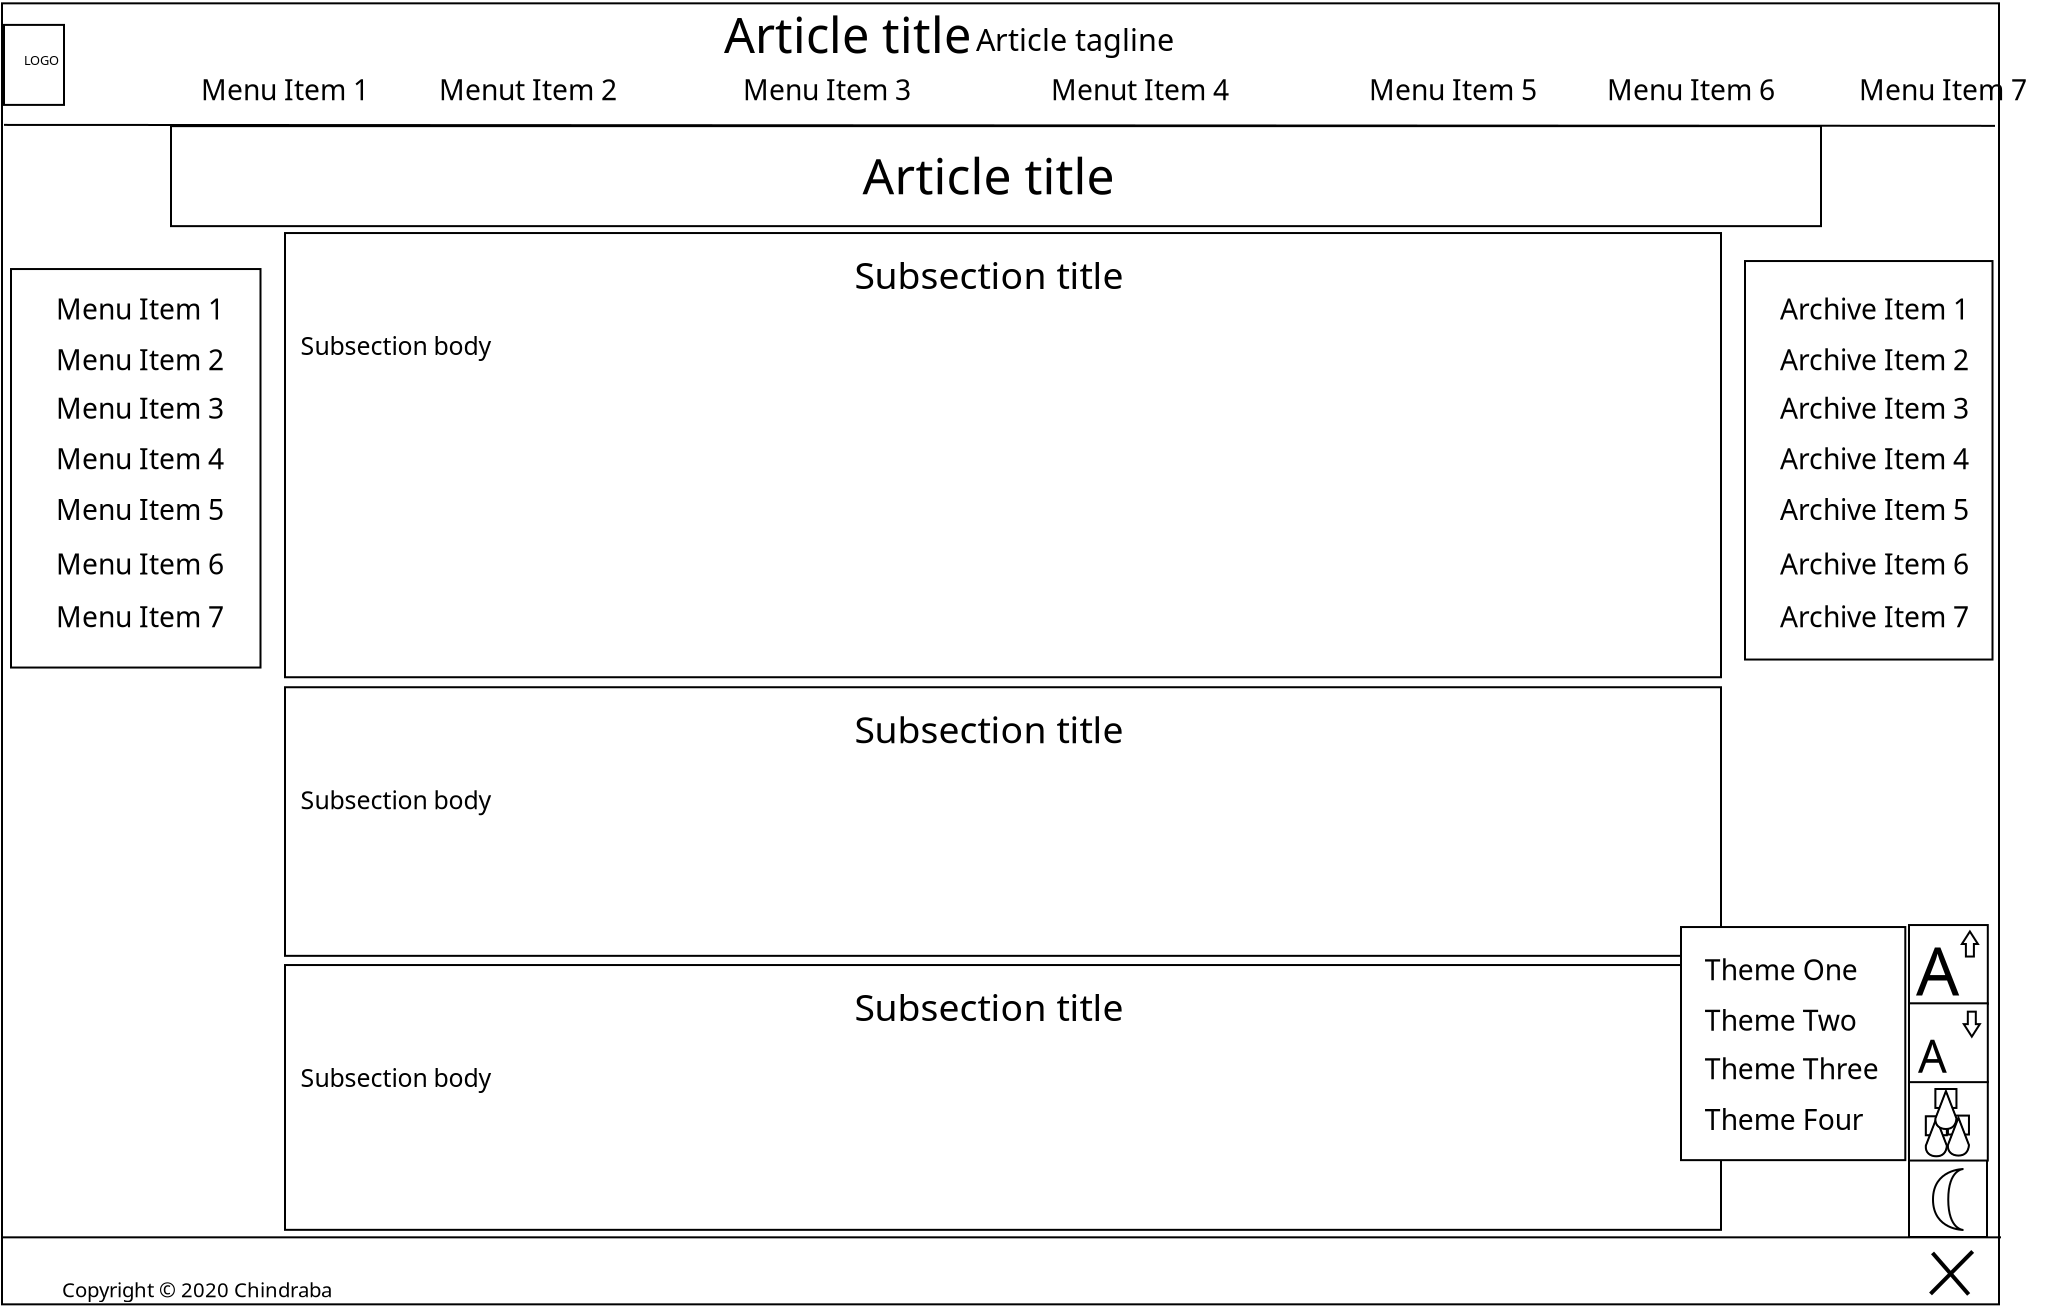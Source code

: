 <?xml version="1.0" encoding="UTF-8"?>
<dia:diagram xmlns:dia="http://www.lysator.liu.se/~alla/dia/">
  <dia:layer name="Background" visible="true" active="true">
    <dia:object type="Standard - Box" version="0" id="O0">
      <dia:attribute name="obj_pos">
        <dia:point val="0.175,0.06"/>
      </dia:attribute>
      <dia:attribute name="obj_bb">
        <dia:rectangle val="0.125,0.01;100.075,65.16"/>
      </dia:attribute>
      <dia:attribute name="elem_corner">
        <dia:point val="0.175,0.06"/>
      </dia:attribute>
      <dia:attribute name="elem_width">
        <dia:real val="99.85"/>
      </dia:attribute>
      <dia:attribute name="elem_height">
        <dia:real val="65.05"/>
      </dia:attribute>
      <dia:attribute name="show_background">
        <dia:boolean val="true"/>
      </dia:attribute>
    </dia:object>
    <dia:object type="Standard - Line" version="0" id="O1">
      <dia:attribute name="obj_pos">
        <dia:point val="0.175,61.76"/>
      </dia:attribute>
      <dia:attribute name="obj_bb">
        <dia:rectangle val="0.125,61.71;100.175,61.81"/>
      </dia:attribute>
      <dia:attribute name="conn_endpoints">
        <dia:point val="0.175,61.76"/>
        <dia:point val="100.125,61.76"/>
      </dia:attribute>
      <dia:attribute name="numcp">
        <dia:int val="1"/>
      </dia:attribute>
    </dia:object>
    <dia:object type="Standard - Text" version="1" id="O2">
      <dia:attribute name="obj_pos">
        <dia:point val="3.175,64.76"/>
      </dia:attribute>
      <dia:attribute name="obj_bb">
        <dia:rectangle val="3.175,63.817;15.955,65.008"/>
      </dia:attribute>
      <dia:attribute name="text">
        <dia:composite type="text">
          <dia:attribute name="string">
            <dia:string>#Copyright © 2020 Chindraba#</dia:string>
          </dia:attribute>
          <dia:attribute name="font">
            <dia:font family="sans" style="0" name="Helvetica"/>
          </dia:attribute>
          <dia:attribute name="height">
            <dia:real val="1.27"/>
          </dia:attribute>
          <dia:attribute name="pos">
            <dia:point val="3.175,64.76"/>
          </dia:attribute>
          <dia:attribute name="color">
            <dia:color val="#000000"/>
          </dia:attribute>
          <dia:attribute name="alignment">
            <dia:enum val="0"/>
          </dia:attribute>
        </dia:composite>
      </dia:attribute>
      <dia:attribute name="valign">
        <dia:enum val="3"/>
      </dia:attribute>
    </dia:object>
    <dia:group>
      <dia:object type="Standard - Box" version="0" id="O3">
        <dia:attribute name="obj_pos">
          <dia:point val="0.275,1.138"/>
        </dia:attribute>
        <dia:attribute name="obj_bb">
          <dia:rectangle val="0.225,1.088;3.325,5.188"/>
        </dia:attribute>
        <dia:attribute name="elem_corner">
          <dia:point val="0.275,1.138"/>
        </dia:attribute>
        <dia:attribute name="elem_width">
          <dia:real val="3"/>
        </dia:attribute>
        <dia:attribute name="elem_height">
          <dia:real val="4"/>
        </dia:attribute>
        <dia:attribute name="show_background">
          <dia:boolean val="true"/>
        </dia:attribute>
      </dia:object>
      <dia:object type="Standard - Text" version="1" id="O4">
        <dia:attribute name="obj_pos">
          <dia:point val="1.275,3.138"/>
        </dia:attribute>
        <dia:attribute name="obj_bb">
          <dia:rectangle val="1.275,2.544;2.915,3.294"/>
        </dia:attribute>
        <dia:attribute name="text">
          <dia:composite type="text">
            <dia:attribute name="string">
              <dia:string>#LOGO#</dia:string>
            </dia:attribute>
            <dia:attribute name="font">
              <dia:font family="sans" style="0" name="Helvetica"/>
            </dia:attribute>
            <dia:attribute name="height">
              <dia:real val="0.8"/>
            </dia:attribute>
            <dia:attribute name="pos">
              <dia:point val="1.275,3.138"/>
            </dia:attribute>
            <dia:attribute name="color">
              <dia:color val="#000000"/>
            </dia:attribute>
            <dia:attribute name="alignment">
              <dia:enum val="0"/>
            </dia:attribute>
          </dia:composite>
        </dia:attribute>
        <dia:attribute name="valign">
          <dia:enum val="3"/>
        </dia:attribute>
      </dia:object>
    </dia:group>
    <dia:object type="Standard - Text" version="1" id="O5">
      <dia:attribute name="obj_pos">
        <dia:point val="10.125,4.91"/>
      </dia:attribute>
      <dia:attribute name="obj_bb">
        <dia:rectangle val="10.125,3.601;97.588,5.255"/>
      </dia:attribute>
      <dia:attribute name="text">
        <dia:composite type="text">
          <dia:attribute name="string">
            <dia:string>#Menu Item 1          Menut Item 2                  Menu Item 3                    Menut Item 4                    Menu Item 5          Menu Item 6            Menu Item 7#</dia:string>
          </dia:attribute>
          <dia:attribute name="font">
            <dia:font family="sans" style="0" name="Helvetica"/>
          </dia:attribute>
          <dia:attribute name="height">
            <dia:real val="1.764"/>
          </dia:attribute>
          <dia:attribute name="pos">
            <dia:point val="10.125,4.91"/>
          </dia:attribute>
          <dia:attribute name="color">
            <dia:color val="#000000"/>
          </dia:attribute>
          <dia:attribute name="alignment">
            <dia:enum val="0"/>
          </dia:attribute>
        </dia:composite>
      </dia:attribute>
      <dia:attribute name="valign">
        <dia:enum val="3"/>
      </dia:attribute>
    </dia:object>
    <dia:object type="Standard - Line" version="0" id="O6">
      <dia:attribute name="obj_pos">
        <dia:point val="0.275,6.138"/>
      </dia:attribute>
      <dia:attribute name="obj_bb">
        <dia:rectangle val="0.225,6.088;99.875,6.235"/>
      </dia:attribute>
      <dia:attribute name="conn_endpoints">
        <dia:point val="0.275,6.138"/>
        <dia:point val="99.825,6.185"/>
      </dia:attribute>
      <dia:attribute name="numcp">
        <dia:int val="1"/>
      </dia:attribute>
    </dia:object>
    <dia:group>
      <dia:group>
        <dia:object type="Standard - Box" version="0" id="O7">
          <dia:attribute name="obj_pos">
            <dia:point val="0.625,13.345"/>
          </dia:attribute>
          <dia:attribute name="obj_bb">
            <dia:rectangle val="0.575,13.295;13.15,33.32"/>
          </dia:attribute>
          <dia:attribute name="elem_corner">
            <dia:point val="0.625,13.345"/>
          </dia:attribute>
          <dia:attribute name="elem_width">
            <dia:real val="12.475"/>
          </dia:attribute>
          <dia:attribute name="elem_height">
            <dia:real val="19.925"/>
          </dia:attribute>
          <dia:attribute name="show_background">
            <dia:boolean val="true"/>
          </dia:attribute>
        </dia:object>
        <dia:group>
          <dia:object type="Standard - Text" version="1" id="O8">
            <dia:attribute name="obj_pos">
              <dia:point val="2.875,15.87"/>
            </dia:attribute>
            <dia:attribute name="obj_bb">
              <dia:rectangle val="2.875,14.561;10.738,16.215"/>
            </dia:attribute>
            <dia:attribute name="text">
              <dia:composite type="text">
                <dia:attribute name="string">
                  <dia:string>#Menu Item 1#</dia:string>
                </dia:attribute>
                <dia:attribute name="font">
                  <dia:font family="sans" style="0" name="Helvetica"/>
                </dia:attribute>
                <dia:attribute name="height">
                  <dia:real val="1.764"/>
                </dia:attribute>
                <dia:attribute name="pos">
                  <dia:point val="2.875,15.87"/>
                </dia:attribute>
                <dia:attribute name="color">
                  <dia:color val="#000000"/>
                </dia:attribute>
                <dia:attribute name="alignment">
                  <dia:enum val="0"/>
                </dia:attribute>
              </dia:composite>
            </dia:attribute>
            <dia:attribute name="valign">
              <dia:enum val="3"/>
            </dia:attribute>
          </dia:object>
          <dia:object type="Standard - Text" version="1" id="O9">
            <dia:attribute name="obj_pos">
              <dia:point val="2.875,31.249"/>
            </dia:attribute>
            <dia:attribute name="obj_bb">
              <dia:rectangle val="2.875,29.94;10.738,31.594"/>
            </dia:attribute>
            <dia:attribute name="text">
              <dia:composite type="text">
                <dia:attribute name="string">
                  <dia:string>#Menu Item 7#</dia:string>
                </dia:attribute>
                <dia:attribute name="font">
                  <dia:font family="sans" style="0" name="Helvetica"/>
                </dia:attribute>
                <dia:attribute name="height">
                  <dia:real val="1.764"/>
                </dia:attribute>
                <dia:attribute name="pos">
                  <dia:point val="2.875,31.249"/>
                </dia:attribute>
                <dia:attribute name="color">
                  <dia:color val="#000000"/>
                </dia:attribute>
                <dia:attribute name="alignment">
                  <dia:enum val="0"/>
                </dia:attribute>
              </dia:composite>
            </dia:attribute>
            <dia:attribute name="valign">
              <dia:enum val="3"/>
            </dia:attribute>
          </dia:object>
          <dia:object type="Standard - Text" version="1" id="O10">
            <dia:attribute name="obj_pos">
              <dia:point val="2.875,28.619"/>
            </dia:attribute>
            <dia:attribute name="obj_bb">
              <dia:rectangle val="2.875,27.31;10.738,28.964"/>
            </dia:attribute>
            <dia:attribute name="text">
              <dia:composite type="text">
                <dia:attribute name="string">
                  <dia:string>#Menu Item 6#</dia:string>
                </dia:attribute>
                <dia:attribute name="font">
                  <dia:font family="sans" style="0" name="Helvetica"/>
                </dia:attribute>
                <dia:attribute name="height">
                  <dia:real val="1.764"/>
                </dia:attribute>
                <dia:attribute name="pos">
                  <dia:point val="2.875,28.619"/>
                </dia:attribute>
                <dia:attribute name="color">
                  <dia:color val="#000000"/>
                </dia:attribute>
                <dia:attribute name="alignment">
                  <dia:enum val="0"/>
                </dia:attribute>
              </dia:composite>
            </dia:attribute>
            <dia:attribute name="valign">
              <dia:enum val="3"/>
            </dia:attribute>
          </dia:object>
          <dia:object type="Standard - Text" version="1" id="O11">
            <dia:attribute name="obj_pos">
              <dia:point val="2.875,25.889"/>
            </dia:attribute>
            <dia:attribute name="obj_bb">
              <dia:rectangle val="2.875,24.58;10.738,26.234"/>
            </dia:attribute>
            <dia:attribute name="text">
              <dia:composite type="text">
                <dia:attribute name="string">
                  <dia:string>#Menu Item 5#</dia:string>
                </dia:attribute>
                <dia:attribute name="font">
                  <dia:font family="sans" style="0" name="Helvetica"/>
                </dia:attribute>
                <dia:attribute name="height">
                  <dia:real val="1.764"/>
                </dia:attribute>
                <dia:attribute name="pos">
                  <dia:point val="2.875,25.889"/>
                </dia:attribute>
                <dia:attribute name="color">
                  <dia:color val="#000000"/>
                </dia:attribute>
                <dia:attribute name="alignment">
                  <dia:enum val="0"/>
                </dia:attribute>
              </dia:composite>
            </dia:attribute>
            <dia:attribute name="valign">
              <dia:enum val="3"/>
            </dia:attribute>
          </dia:object>
          <dia:object type="Standard - Text" version="1" id="O12">
            <dia:attribute name="obj_pos">
              <dia:point val="2.875,23.359"/>
            </dia:attribute>
            <dia:attribute name="obj_bb">
              <dia:rectangle val="2.875,22.05;10.738,23.704"/>
            </dia:attribute>
            <dia:attribute name="text">
              <dia:composite type="text">
                <dia:attribute name="string">
                  <dia:string>#Menu Item 4#</dia:string>
                </dia:attribute>
                <dia:attribute name="font">
                  <dia:font family="sans" style="0" name="Helvetica"/>
                </dia:attribute>
                <dia:attribute name="height">
                  <dia:real val="1.764"/>
                </dia:attribute>
                <dia:attribute name="pos">
                  <dia:point val="2.875,23.359"/>
                </dia:attribute>
                <dia:attribute name="color">
                  <dia:color val="#000000"/>
                </dia:attribute>
                <dia:attribute name="alignment">
                  <dia:enum val="0"/>
                </dia:attribute>
              </dia:composite>
            </dia:attribute>
            <dia:attribute name="valign">
              <dia:enum val="3"/>
            </dia:attribute>
          </dia:object>
          <dia:object type="Standard - Text" version="1" id="O13">
            <dia:attribute name="obj_pos">
              <dia:point val="2.875,20.829"/>
            </dia:attribute>
            <dia:attribute name="obj_bb">
              <dia:rectangle val="2.875,19.52;10.738,21.174"/>
            </dia:attribute>
            <dia:attribute name="text">
              <dia:composite type="text">
                <dia:attribute name="string">
                  <dia:string>#Menu Item 3#</dia:string>
                </dia:attribute>
                <dia:attribute name="font">
                  <dia:font family="sans" style="0" name="Helvetica"/>
                </dia:attribute>
                <dia:attribute name="height">
                  <dia:real val="1.764"/>
                </dia:attribute>
                <dia:attribute name="pos">
                  <dia:point val="2.875,20.829"/>
                </dia:attribute>
                <dia:attribute name="color">
                  <dia:color val="#000000"/>
                </dia:attribute>
                <dia:attribute name="alignment">
                  <dia:enum val="0"/>
                </dia:attribute>
              </dia:composite>
            </dia:attribute>
            <dia:attribute name="valign">
              <dia:enum val="3"/>
            </dia:attribute>
          </dia:object>
          <dia:object type="Standard - Text" version="1" id="O14">
            <dia:attribute name="obj_pos">
              <dia:point val="2.875,18.399"/>
            </dia:attribute>
            <dia:attribute name="obj_bb">
              <dia:rectangle val="2.875,17.09;10.738,18.744"/>
            </dia:attribute>
            <dia:attribute name="text">
              <dia:composite type="text">
                <dia:attribute name="string">
                  <dia:string>#Menu Item 2#</dia:string>
                </dia:attribute>
                <dia:attribute name="font">
                  <dia:font family="sans" style="0" name="Helvetica"/>
                </dia:attribute>
                <dia:attribute name="height">
                  <dia:real val="1.764"/>
                </dia:attribute>
                <dia:attribute name="pos">
                  <dia:point val="2.875,18.399"/>
                </dia:attribute>
                <dia:attribute name="color">
                  <dia:color val="#000000"/>
                </dia:attribute>
                <dia:attribute name="alignment">
                  <dia:enum val="0"/>
                </dia:attribute>
              </dia:composite>
            </dia:attribute>
            <dia:attribute name="valign">
              <dia:enum val="3"/>
            </dia:attribute>
          </dia:object>
        </dia:group>
      </dia:group>
      <dia:group>
        <dia:object type="Standard - Box" version="0" id="O15">
          <dia:attribute name="obj_pos">
            <dia:point val="87.325,12.945"/>
          </dia:attribute>
          <dia:attribute name="obj_bb">
            <dia:rectangle val="87.275,12.895;99.75,32.92"/>
          </dia:attribute>
          <dia:attribute name="elem_corner">
            <dia:point val="87.325,12.945"/>
          </dia:attribute>
          <dia:attribute name="elem_width">
            <dia:real val="12.375"/>
          </dia:attribute>
          <dia:attribute name="elem_height">
            <dia:real val="19.925"/>
          </dia:attribute>
          <dia:attribute name="show_background">
            <dia:boolean val="true"/>
          </dia:attribute>
        </dia:object>
        <dia:group>
          <dia:object type="Standard - Text" version="1" id="O16">
            <dia:attribute name="obj_pos">
              <dia:point val="89.075,15.87"/>
            </dia:attribute>
            <dia:attribute name="obj_bb">
              <dia:rectangle val="89.075,14.561;98.065,16.215"/>
            </dia:attribute>
            <dia:attribute name="text">
              <dia:composite type="text">
                <dia:attribute name="string">
                  <dia:string>#Archive Item 1#</dia:string>
                </dia:attribute>
                <dia:attribute name="font">
                  <dia:font family="sans" style="0" name="Helvetica"/>
                </dia:attribute>
                <dia:attribute name="height">
                  <dia:real val="1.764"/>
                </dia:attribute>
                <dia:attribute name="pos">
                  <dia:point val="89.075,15.87"/>
                </dia:attribute>
                <dia:attribute name="color">
                  <dia:color val="#000000"/>
                </dia:attribute>
                <dia:attribute name="alignment">
                  <dia:enum val="0"/>
                </dia:attribute>
              </dia:composite>
            </dia:attribute>
            <dia:attribute name="valign">
              <dia:enum val="3"/>
            </dia:attribute>
          </dia:object>
          <dia:object type="Standard - Text" version="1" id="O17">
            <dia:attribute name="obj_pos">
              <dia:point val="89.075,31.249"/>
            </dia:attribute>
            <dia:attribute name="obj_bb">
              <dia:rectangle val="89.075,29.94;98.065,31.594"/>
            </dia:attribute>
            <dia:attribute name="text">
              <dia:composite type="text">
                <dia:attribute name="string">
                  <dia:string>#Archive Item 7#</dia:string>
                </dia:attribute>
                <dia:attribute name="font">
                  <dia:font family="sans" style="0" name="Helvetica"/>
                </dia:attribute>
                <dia:attribute name="height">
                  <dia:real val="1.764"/>
                </dia:attribute>
                <dia:attribute name="pos">
                  <dia:point val="89.075,31.249"/>
                </dia:attribute>
                <dia:attribute name="color">
                  <dia:color val="#000000"/>
                </dia:attribute>
                <dia:attribute name="alignment">
                  <dia:enum val="0"/>
                </dia:attribute>
              </dia:composite>
            </dia:attribute>
            <dia:attribute name="valign">
              <dia:enum val="3"/>
            </dia:attribute>
          </dia:object>
          <dia:object type="Standard - Text" version="1" id="O18">
            <dia:attribute name="obj_pos">
              <dia:point val="89.075,28.619"/>
            </dia:attribute>
            <dia:attribute name="obj_bb">
              <dia:rectangle val="89.075,27.31;98.065,28.964"/>
            </dia:attribute>
            <dia:attribute name="text">
              <dia:composite type="text">
                <dia:attribute name="string">
                  <dia:string>#Archive Item 6#</dia:string>
                </dia:attribute>
                <dia:attribute name="font">
                  <dia:font family="sans" style="0" name="Helvetica"/>
                </dia:attribute>
                <dia:attribute name="height">
                  <dia:real val="1.764"/>
                </dia:attribute>
                <dia:attribute name="pos">
                  <dia:point val="89.075,28.619"/>
                </dia:attribute>
                <dia:attribute name="color">
                  <dia:color val="#000000"/>
                </dia:attribute>
                <dia:attribute name="alignment">
                  <dia:enum val="0"/>
                </dia:attribute>
              </dia:composite>
            </dia:attribute>
            <dia:attribute name="valign">
              <dia:enum val="3"/>
            </dia:attribute>
          </dia:object>
          <dia:object type="Standard - Text" version="1" id="O19">
            <dia:attribute name="obj_pos">
              <dia:point val="89.075,25.889"/>
            </dia:attribute>
            <dia:attribute name="obj_bb">
              <dia:rectangle val="89.075,24.58;98.065,26.234"/>
            </dia:attribute>
            <dia:attribute name="text">
              <dia:composite type="text">
                <dia:attribute name="string">
                  <dia:string>#Archive Item 5#</dia:string>
                </dia:attribute>
                <dia:attribute name="font">
                  <dia:font family="sans" style="0" name="Helvetica"/>
                </dia:attribute>
                <dia:attribute name="height">
                  <dia:real val="1.764"/>
                </dia:attribute>
                <dia:attribute name="pos">
                  <dia:point val="89.075,25.889"/>
                </dia:attribute>
                <dia:attribute name="color">
                  <dia:color val="#000000"/>
                </dia:attribute>
                <dia:attribute name="alignment">
                  <dia:enum val="0"/>
                </dia:attribute>
              </dia:composite>
            </dia:attribute>
            <dia:attribute name="valign">
              <dia:enum val="3"/>
            </dia:attribute>
          </dia:object>
          <dia:object type="Standard - Text" version="1" id="O20">
            <dia:attribute name="obj_pos">
              <dia:point val="89.075,23.359"/>
            </dia:attribute>
            <dia:attribute name="obj_bb">
              <dia:rectangle val="89.075,22.05;98.065,23.704"/>
            </dia:attribute>
            <dia:attribute name="text">
              <dia:composite type="text">
                <dia:attribute name="string">
                  <dia:string>#Archive Item 4#</dia:string>
                </dia:attribute>
                <dia:attribute name="font">
                  <dia:font family="sans" style="0" name="Helvetica"/>
                </dia:attribute>
                <dia:attribute name="height">
                  <dia:real val="1.764"/>
                </dia:attribute>
                <dia:attribute name="pos">
                  <dia:point val="89.075,23.359"/>
                </dia:attribute>
                <dia:attribute name="color">
                  <dia:color val="#000000"/>
                </dia:attribute>
                <dia:attribute name="alignment">
                  <dia:enum val="0"/>
                </dia:attribute>
              </dia:composite>
            </dia:attribute>
            <dia:attribute name="valign">
              <dia:enum val="3"/>
            </dia:attribute>
          </dia:object>
          <dia:object type="Standard - Text" version="1" id="O21">
            <dia:attribute name="obj_pos">
              <dia:point val="89.075,20.829"/>
            </dia:attribute>
            <dia:attribute name="obj_bb">
              <dia:rectangle val="89.075,19.52;98.065,21.174"/>
            </dia:attribute>
            <dia:attribute name="text">
              <dia:composite type="text">
                <dia:attribute name="string">
                  <dia:string>#Archive Item 3#</dia:string>
                </dia:attribute>
                <dia:attribute name="font">
                  <dia:font family="sans" style="0" name="Helvetica"/>
                </dia:attribute>
                <dia:attribute name="height">
                  <dia:real val="1.764"/>
                </dia:attribute>
                <dia:attribute name="pos">
                  <dia:point val="89.075,20.829"/>
                </dia:attribute>
                <dia:attribute name="color">
                  <dia:color val="#000000"/>
                </dia:attribute>
                <dia:attribute name="alignment">
                  <dia:enum val="0"/>
                </dia:attribute>
              </dia:composite>
            </dia:attribute>
            <dia:attribute name="valign">
              <dia:enum val="3"/>
            </dia:attribute>
          </dia:object>
          <dia:object type="Standard - Text" version="1" id="O22">
            <dia:attribute name="obj_pos">
              <dia:point val="89.075,18.399"/>
            </dia:attribute>
            <dia:attribute name="obj_bb">
              <dia:rectangle val="89.075,17.09;98.065,18.744"/>
            </dia:attribute>
            <dia:attribute name="text">
              <dia:composite type="text">
                <dia:attribute name="string">
                  <dia:string>#Archive Item 2#</dia:string>
                </dia:attribute>
                <dia:attribute name="font">
                  <dia:font family="sans" style="0" name="Helvetica"/>
                </dia:attribute>
                <dia:attribute name="height">
                  <dia:real val="1.764"/>
                </dia:attribute>
                <dia:attribute name="pos">
                  <dia:point val="89.075,18.399"/>
                </dia:attribute>
                <dia:attribute name="color">
                  <dia:color val="#000000"/>
                </dia:attribute>
                <dia:attribute name="alignment">
                  <dia:enum val="0"/>
                </dia:attribute>
              </dia:composite>
            </dia:attribute>
            <dia:attribute name="valign">
              <dia:enum val="3"/>
            </dia:attribute>
          </dia:object>
        </dia:group>
      </dia:group>
    </dia:group>
    <dia:group>
      <dia:group>
        <dia:object type="Standard - Box" version="0" id="O23">
          <dia:attribute name="obj_pos">
            <dia:point val="95.525,57.843"/>
          </dia:attribute>
          <dia:attribute name="obj_bb">
            <dia:rectangle val="95.475,57.792;99.475,61.792"/>
          </dia:attribute>
          <dia:attribute name="elem_corner">
            <dia:point val="95.525,57.843"/>
          </dia:attribute>
          <dia:attribute name="elem_width">
            <dia:real val="3.9"/>
          </dia:attribute>
          <dia:attribute name="elem_height">
            <dia:real val="3.9"/>
          </dia:attribute>
          <dia:attribute name="show_background">
            <dia:boolean val="true"/>
          </dia:attribute>
          <dia:attribute name="aspect">
            <dia:enum val="2"/>
          </dia:attribute>
        </dia:object>
        <dia:object type="Assorted - Quarter Moon" version="1" id="O24">
          <dia:attribute name="obj_pos">
            <dia:point val="96.725,58.343"/>
          </dia:attribute>
          <dia:attribute name="obj_bb">
            <dia:rectangle val="96.675,58.343;98.3,61.443"/>
          </dia:attribute>
          <dia:attribute name="meta">
            <dia:composite type="dict"/>
          </dia:attribute>
          <dia:attribute name="elem_corner">
            <dia:point val="96.725,58.343"/>
          </dia:attribute>
          <dia:attribute name="elem_width">
            <dia:real val="1.525"/>
          </dia:attribute>
          <dia:attribute name="elem_height">
            <dia:real val="3.05"/>
          </dia:attribute>
          <dia:attribute name="line_width">
            <dia:real val="0.1"/>
          </dia:attribute>
          <dia:attribute name="line_colour">
            <dia:color val="#000000"/>
          </dia:attribute>
          <dia:attribute name="fill_colour">
            <dia:color val="#ffffff"/>
          </dia:attribute>
          <dia:attribute name="show_background">
            <dia:boolean val="true"/>
          </dia:attribute>
          <dia:attribute name="line_style">
            <dia:enum val="0"/>
            <dia:real val="1"/>
          </dia:attribute>
          <dia:attribute name="flip_horizontal">
            <dia:boolean val="false"/>
          </dia:attribute>
          <dia:attribute name="flip_vertical">
            <dia:boolean val="false"/>
          </dia:attribute>
          <dia:attribute name="subscale">
            <dia:real val="1"/>
          </dia:attribute>
        </dia:object>
      </dia:group>
      <dia:object type="Standard - Box" version="0" id="O25">
        <dia:attribute name="obj_pos">
          <dia:point val="95.525,53.98"/>
        </dia:attribute>
        <dia:attribute name="obj_bb">
          <dia:rectangle val="95.475,53.93;99.515,57.97"/>
        </dia:attribute>
        <dia:attribute name="elem_corner">
          <dia:point val="95.525,53.98"/>
        </dia:attribute>
        <dia:attribute name="elem_width">
          <dia:real val="3.94"/>
        </dia:attribute>
        <dia:attribute name="elem_height">
          <dia:real val="3.94"/>
        </dia:attribute>
        <dia:attribute name="show_background">
          <dia:boolean val="true"/>
        </dia:attribute>
        <dia:attribute name="aspect">
          <dia:enum val="2"/>
        </dia:attribute>
      </dia:object>
      <dia:object type="Standard - Box" version="0" id="O26">
        <dia:attribute name="obj_pos">
          <dia:point val="95.525,46.145"/>
        </dia:attribute>
        <dia:attribute name="obj_bb">
          <dia:rectangle val="95.475,46.095;99.515,50.135"/>
        </dia:attribute>
        <dia:attribute name="elem_corner">
          <dia:point val="95.525,46.145"/>
        </dia:attribute>
        <dia:attribute name="elem_width">
          <dia:real val="3.94"/>
        </dia:attribute>
        <dia:attribute name="elem_height">
          <dia:real val="3.94"/>
        </dia:attribute>
        <dia:attribute name="show_background">
          <dia:boolean val="true"/>
        </dia:attribute>
        <dia:attribute name="aspect">
          <dia:enum val="2"/>
        </dia:attribute>
      </dia:object>
      <dia:object type="Standard - Box" version="0" id="O27">
        <dia:attribute name="obj_pos">
          <dia:point val="95.525,50.06"/>
        </dia:attribute>
        <dia:attribute name="obj_bb">
          <dia:rectangle val="95.475,50.01;99.515,54.05"/>
        </dia:attribute>
        <dia:attribute name="elem_corner">
          <dia:point val="95.525,50.06"/>
        </dia:attribute>
        <dia:attribute name="elem_width">
          <dia:real val="3.94"/>
        </dia:attribute>
        <dia:attribute name="elem_height">
          <dia:real val="3.94"/>
        </dia:attribute>
        <dia:attribute name="show_background">
          <dia:boolean val="true"/>
        </dia:attribute>
        <dia:attribute name="aspect">
          <dia:enum val="2"/>
        </dia:attribute>
      </dia:object>
      <dia:object type="Standard - Text" version="1" id="O28">
        <dia:attribute name="obj_pos">
          <dia:point val="95.87,49.667"/>
        </dia:attribute>
        <dia:attribute name="obj_bb">
          <dia:rectangle val="95.87,46.526;98.08,50.494"/>
        </dia:attribute>
        <dia:attribute name="text">
          <dia:composite type="text">
            <dia:attribute name="string">
              <dia:string>#A#</dia:string>
            </dia:attribute>
            <dia:attribute name="font">
              <dia:font family="sans" style="0" name="Helvetica"/>
            </dia:attribute>
            <dia:attribute name="height">
              <dia:real val="4.233"/>
            </dia:attribute>
            <dia:attribute name="pos">
              <dia:point val="95.87,49.667"/>
            </dia:attribute>
            <dia:attribute name="color">
              <dia:color val="#000000"/>
            </dia:attribute>
            <dia:attribute name="alignment">
              <dia:enum val="0"/>
            </dia:attribute>
          </dia:composite>
        </dia:attribute>
        <dia:attribute name="valign">
          <dia:enum val="3"/>
        </dia:attribute>
      </dia:object>
      <dia:object type="Standard - Text" version="1" id="O29">
        <dia:attribute name="obj_pos">
          <dia:point val="95.975,53.524"/>
        </dia:attribute>
        <dia:attribute name="obj_bb">
          <dia:rectangle val="95.975,51.43;97.448,54.076"/>
        </dia:attribute>
        <dia:attribute name="text">
          <dia:composite type="text">
            <dia:attribute name="string">
              <dia:string>#A#</dia:string>
            </dia:attribute>
            <dia:attribute name="font">
              <dia:font family="sans" style="0" name="Helvetica"/>
            </dia:attribute>
            <dia:attribute name="height">
              <dia:real val="2.822"/>
            </dia:attribute>
            <dia:attribute name="pos">
              <dia:point val="95.975,53.524"/>
            </dia:attribute>
            <dia:attribute name="color">
              <dia:color val="#000000"/>
            </dia:attribute>
            <dia:attribute name="alignment">
              <dia:enum val="0"/>
            </dia:attribute>
          </dia:composite>
        </dia:attribute>
        <dia:attribute name="valign">
          <dia:enum val="3"/>
        </dia:attribute>
      </dia:object>
      <dia:object type="Geometric - Up Arrow" version="1" id="O30">
        <dia:attribute name="obj_pos">
          <dia:point val="98.17,46.468"/>
        </dia:attribute>
        <dia:attribute name="obj_bb">
          <dia:rectangle val="98.079,46.375;99.061,47.767"/>
        </dia:attribute>
        <dia:attribute name="meta">
          <dia:composite type="dict"/>
        </dia:attribute>
        <dia:attribute name="elem_corner">
          <dia:point val="98.17,46.468"/>
        </dia:attribute>
        <dia:attribute name="elem_width">
          <dia:real val="0.8"/>
        </dia:attribute>
        <dia:attribute name="elem_height">
          <dia:real val="1.25"/>
        </dia:attribute>
        <dia:attribute name="line_width">
          <dia:real val="0.1"/>
        </dia:attribute>
        <dia:attribute name="line_colour">
          <dia:color val="#000000"/>
        </dia:attribute>
        <dia:attribute name="fill_colour">
          <dia:color val="#ffffff"/>
        </dia:attribute>
        <dia:attribute name="show_background">
          <dia:boolean val="true"/>
        </dia:attribute>
        <dia:attribute name="line_style">
          <dia:enum val="0"/>
          <dia:real val="1"/>
        </dia:attribute>
        <dia:attribute name="flip_horizontal">
          <dia:boolean val="false"/>
        </dia:attribute>
        <dia:attribute name="flip_vertical">
          <dia:boolean val="false"/>
        </dia:attribute>
        <dia:attribute name="subscale">
          <dia:real val="1"/>
        </dia:attribute>
      </dia:object>
      <dia:object type="Geometric - Up Arrow" version="1" id="O31">
        <dia:attribute name="obj_pos">
          <dia:point val="98.266,50.475"/>
        </dia:attribute>
        <dia:attribute name="obj_bb">
          <dia:rectangle val="98.175,50.425;99.158,51.818"/>
        </dia:attribute>
        <dia:attribute name="meta">
          <dia:composite type="dict"/>
        </dia:attribute>
        <dia:attribute name="elem_corner">
          <dia:point val="98.266,50.475"/>
        </dia:attribute>
        <dia:attribute name="elem_width">
          <dia:real val="0.8"/>
        </dia:attribute>
        <dia:attribute name="elem_height">
          <dia:real val="1.25"/>
        </dia:attribute>
        <dia:attribute name="line_width">
          <dia:real val="0.1"/>
        </dia:attribute>
        <dia:attribute name="line_colour">
          <dia:color val="#000000"/>
        </dia:attribute>
        <dia:attribute name="fill_colour">
          <dia:color val="#ffffff"/>
        </dia:attribute>
        <dia:attribute name="show_background">
          <dia:boolean val="true"/>
        </dia:attribute>
        <dia:attribute name="line_style">
          <dia:enum val="0"/>
          <dia:real val="1"/>
        </dia:attribute>
        <dia:attribute name="flip_horizontal">
          <dia:boolean val="false"/>
        </dia:attribute>
        <dia:attribute name="flip_vertical">
          <dia:boolean val="true"/>
        </dia:attribute>
        <dia:attribute name="subscale">
          <dia:real val="1"/>
        </dia:attribute>
      </dia:object>
      <dia:group>
        <dia:object type="Lights - PAR_floor" version="1" id="O32">
          <dia:attribute name="obj_pos">
            <dia:point val="96.351,55.708"/>
          </dia:attribute>
          <dia:attribute name="obj_bb">
            <dia:rectangle val="96.325,55.657;97.48,57.758"/>
          </dia:attribute>
          <dia:attribute name="meta">
            <dia:composite type="dict"/>
          </dia:attribute>
          <dia:attribute name="elem_corner">
            <dia:point val="96.351,55.708"/>
          </dia:attribute>
          <dia:attribute name="elem_width">
            <dia:real val="1.079"/>
          </dia:attribute>
          <dia:attribute name="elem_height">
            <dia:real val="2.0"/>
          </dia:attribute>
          <dia:attribute name="line_width">
            <dia:real val="0.1"/>
          </dia:attribute>
          <dia:attribute name="line_colour">
            <dia:color val="#000000"/>
          </dia:attribute>
          <dia:attribute name="fill_colour">
            <dia:color val="#ffffff"/>
          </dia:attribute>
          <dia:attribute name="show_background">
            <dia:boolean val="true"/>
          </dia:attribute>
          <dia:attribute name="line_style">
            <dia:enum val="0"/>
            <dia:real val="1"/>
          </dia:attribute>
          <dia:attribute name="flip_horizontal">
            <dia:boolean val="false"/>
          </dia:attribute>
          <dia:attribute name="flip_vertical">
            <dia:boolean val="false"/>
          </dia:attribute>
          <dia:attribute name="subscale">
            <dia:real val="1"/>
          </dia:attribute>
        </dia:object>
        <dia:object type="Lights - PAR_floor" version="1" id="O33">
          <dia:attribute name="obj_pos">
            <dia:point val="97.456,55.672"/>
          </dia:attribute>
          <dia:attribute name="obj_bb">
            <dia:rectangle val="97.43,55.623;98.585,57.722"/>
          </dia:attribute>
          <dia:attribute name="meta">
            <dia:composite type="dict"/>
          </dia:attribute>
          <dia:attribute name="elem_corner">
            <dia:point val="97.456,55.672"/>
          </dia:attribute>
          <dia:attribute name="elem_width">
            <dia:real val="1.079"/>
          </dia:attribute>
          <dia:attribute name="elem_height">
            <dia:real val="2.0"/>
          </dia:attribute>
          <dia:attribute name="line_width">
            <dia:real val="0.1"/>
          </dia:attribute>
          <dia:attribute name="line_colour">
            <dia:color val="#000000"/>
          </dia:attribute>
          <dia:attribute name="fill_colour">
            <dia:color val="#ffffff"/>
          </dia:attribute>
          <dia:attribute name="show_background">
            <dia:boolean val="true"/>
          </dia:attribute>
          <dia:attribute name="line_style">
            <dia:enum val="0"/>
            <dia:real val="1"/>
          </dia:attribute>
          <dia:attribute name="flip_horizontal">
            <dia:boolean val="false"/>
          </dia:attribute>
          <dia:attribute name="flip_vertical">
            <dia:boolean val="false"/>
          </dia:attribute>
          <dia:attribute name="subscale">
            <dia:real val="1"/>
          </dia:attribute>
        </dia:object>
        <dia:object type="Lights - PAR_floor" version="1" id="O34">
          <dia:attribute name="obj_pos">
            <dia:point val="96.831,54.343"/>
          </dia:attribute>
          <dia:attribute name="obj_bb">
            <dia:rectangle val="96.805,54.292;97.96,56.392"/>
          </dia:attribute>
          <dia:attribute name="meta">
            <dia:composite type="dict"/>
          </dia:attribute>
          <dia:attribute name="elem_corner">
            <dia:point val="96.831,54.343"/>
          </dia:attribute>
          <dia:attribute name="elem_width">
            <dia:real val="1.079"/>
          </dia:attribute>
          <dia:attribute name="elem_height">
            <dia:real val="2.0"/>
          </dia:attribute>
          <dia:attribute name="line_width">
            <dia:real val="0.1"/>
          </dia:attribute>
          <dia:attribute name="line_colour">
            <dia:color val="#000000"/>
          </dia:attribute>
          <dia:attribute name="fill_colour">
            <dia:color val="#ffffff"/>
          </dia:attribute>
          <dia:attribute name="show_background">
            <dia:boolean val="true"/>
          </dia:attribute>
          <dia:attribute name="line_style">
            <dia:enum val="0"/>
            <dia:real val="1"/>
          </dia:attribute>
          <dia:attribute name="flip_horizontal">
            <dia:boolean val="false"/>
          </dia:attribute>
          <dia:attribute name="flip_vertical">
            <dia:boolean val="false"/>
          </dia:attribute>
          <dia:attribute name="subscale">
            <dia:real val="1"/>
          </dia:attribute>
        </dia:object>
      </dia:group>
    </dia:group>
    <dia:group>
      <dia:object type="Standard - Line" version="0" id="O35">
        <dia:attribute name="obj_pos">
          <dia:point val="96.701,62.539"/>
        </dia:attribute>
        <dia:attribute name="obj_bb">
          <dia:rectangle val="96.56,62.398;98.65,64.755"/>
        </dia:attribute>
        <dia:attribute name="conn_endpoints">
          <dia:point val="96.701,62.539"/>
          <dia:point val="98.508,64.614"/>
        </dia:attribute>
        <dia:attribute name="numcp">
          <dia:int val="1"/>
        </dia:attribute>
        <dia:attribute name="line_width">
          <dia:real val="0.2"/>
        </dia:attribute>
      </dia:object>
      <dia:object type="Standard - Line" version="0" id="O36">
        <dia:attribute name="obj_pos">
          <dia:point val="96.601,64.589"/>
        </dia:attribute>
        <dia:attribute name="obj_bb">
          <dia:rectangle val="96.46,62.322;98.85,64.73"/>
        </dia:attribute>
        <dia:attribute name="conn_endpoints">
          <dia:point val="96.601,64.589"/>
          <dia:point val="98.709,62.464"/>
        </dia:attribute>
        <dia:attribute name="numcp">
          <dia:int val="1"/>
        </dia:attribute>
        <dia:attribute name="line_width">
          <dia:real val="0.2"/>
        </dia:attribute>
      </dia:object>
    </dia:group>
    <dia:group>
      <dia:object type="Standard - Text" version="1" id="O37">
        <dia:attribute name="obj_pos">
          <dia:point val="36.275,2.538"/>
        </dia:attribute>
        <dia:attribute name="obj_bb">
          <dia:rectangle val="36.275,0.286;47.932,3.131"/>
        </dia:attribute>
        <dia:attribute name="text">
          <dia:composite type="text">
            <dia:attribute name="string">
              <dia:string>#Article title#</dia:string>
            </dia:attribute>
            <dia:attribute name="font">
              <dia:font family="sans" style="0" name="Helvetica"/>
            </dia:attribute>
            <dia:attribute name="height">
              <dia:real val="3.034"/>
            </dia:attribute>
            <dia:attribute name="pos">
              <dia:point val="36.275,2.538"/>
            </dia:attribute>
            <dia:attribute name="color">
              <dia:color val="#000000"/>
            </dia:attribute>
            <dia:attribute name="alignment">
              <dia:enum val="0"/>
            </dia:attribute>
          </dia:composite>
        </dia:attribute>
        <dia:attribute name="valign">
          <dia:enum val="3"/>
        </dia:attribute>
      </dia:object>
      <dia:object type="Standard - Text" version="1" id="O38">
        <dia:attribute name="obj_pos">
          <dia:point val="48.875,2.438"/>
        </dia:attribute>
        <dia:attribute name="obj_bb">
          <dia:rectangle val="48.875,1.024;58.215,2.81"/>
        </dia:attribute>
        <dia:attribute name="text">
          <dia:composite type="text">
            <dia:attribute name="string">
              <dia:string>#Article tagline#</dia:string>
            </dia:attribute>
            <dia:attribute name="font">
              <dia:font family="sans" style="0" name="Helvetica"/>
            </dia:attribute>
            <dia:attribute name="height">
              <dia:real val="1.905"/>
            </dia:attribute>
            <dia:attribute name="pos">
              <dia:point val="48.875,2.438"/>
            </dia:attribute>
            <dia:attribute name="color">
              <dia:color val="#000000"/>
            </dia:attribute>
            <dia:attribute name="alignment">
              <dia:enum val="0"/>
            </dia:attribute>
          </dia:composite>
        </dia:attribute>
        <dia:attribute name="valign">
          <dia:enum val="3"/>
        </dia:attribute>
      </dia:object>
    </dia:group>
    <dia:group>
      <dia:object type="Standard - Box" version="0" id="O39">
        <dia:attribute name="obj_pos">
          <dia:point val="8.625,6.2"/>
        </dia:attribute>
        <dia:attribute name="obj_bb">
          <dia:rectangle val="8.575,6.15;91.175,11.25"/>
        </dia:attribute>
        <dia:attribute name="elem_corner">
          <dia:point val="8.625,6.2"/>
        </dia:attribute>
        <dia:attribute name="elem_width">
          <dia:real val="82.5"/>
        </dia:attribute>
        <dia:attribute name="elem_height">
          <dia:real val="5"/>
        </dia:attribute>
        <dia:attribute name="show_background">
          <dia:boolean val="true"/>
        </dia:attribute>
      </dia:object>
      <dia:object type="Standard - Text" version="1" id="O40">
        <dia:attribute name="obj_pos">
          <dia:point val="43.2,9.6"/>
        </dia:attribute>
        <dia:attribute name="obj_bb">
          <dia:rectangle val="43.2,7.296;55.13,10.206"/>
        </dia:attribute>
        <dia:attribute name="text">
          <dia:composite type="text">
            <dia:attribute name="string">
              <dia:string>#Article title#</dia:string>
            </dia:attribute>
            <dia:attribute name="font">
              <dia:font family="sans" style="0" name="Helvetica"/>
            </dia:attribute>
            <dia:attribute name="height">
              <dia:real val="3.104"/>
            </dia:attribute>
            <dia:attribute name="pos">
              <dia:point val="43.2,9.6"/>
            </dia:attribute>
            <dia:attribute name="color">
              <dia:color val="#000000"/>
            </dia:attribute>
            <dia:attribute name="alignment">
              <dia:enum val="0"/>
            </dia:attribute>
          </dia:composite>
        </dia:attribute>
        <dia:attribute name="valign">
          <dia:enum val="3"/>
        </dia:attribute>
      </dia:object>
    </dia:group>
    <dia:group>
      <dia:object type="Standard - Box" version="0" id="O41">
        <dia:attribute name="obj_pos">
          <dia:point val="14.325,11.545"/>
        </dia:attribute>
        <dia:attribute name="obj_bb">
          <dia:rectangle val="14.275,11.495;86.175,33.805"/>
        </dia:attribute>
        <dia:attribute name="elem_corner">
          <dia:point val="14.325,11.545"/>
        </dia:attribute>
        <dia:attribute name="elem_width">
          <dia:real val="71.8"/>
        </dia:attribute>
        <dia:attribute name="elem_height">
          <dia:real val="22.21"/>
        </dia:attribute>
        <dia:attribute name="show_background">
          <dia:boolean val="true"/>
        </dia:attribute>
      </dia:object>
      <dia:object type="Standard - Text" version="1" id="O42">
        <dia:attribute name="obj_pos">
          <dia:point val="42.8,14.345"/>
        </dia:attribute>
        <dia:attribute name="obj_bb">
          <dia:rectangle val="42.8,12.617;55.63,14.8"/>
        </dia:attribute>
        <dia:attribute name="text">
          <dia:composite type="text">
            <dia:attribute name="string">
              <dia:string>#Subsection title#</dia:string>
            </dia:attribute>
            <dia:attribute name="font">
              <dia:font family="sans" style="0" name="Helvetica"/>
            </dia:attribute>
            <dia:attribute name="height">
              <dia:real val="2.328"/>
            </dia:attribute>
            <dia:attribute name="pos">
              <dia:point val="42.8,14.345"/>
            </dia:attribute>
            <dia:attribute name="color">
              <dia:color val="#000000"/>
            </dia:attribute>
            <dia:attribute name="alignment">
              <dia:enum val="0"/>
            </dia:attribute>
          </dia:composite>
        </dia:attribute>
        <dia:attribute name="valign">
          <dia:enum val="3"/>
        </dia:attribute>
      </dia:object>
      <dia:object type="Standard - Text" version="1" id="O43">
        <dia:attribute name="obj_pos">
          <dia:point val="15.1,17.645"/>
        </dia:attribute>
        <dia:attribute name="obj_bb">
          <dia:rectangle val="15.1,16.493;24.267,17.948"/>
        </dia:attribute>
        <dia:attribute name="text">
          <dia:composite type="text">
            <dia:attribute name="string">
              <dia:string>#Subsection body#</dia:string>
            </dia:attribute>
            <dia:attribute name="font">
              <dia:font family="sans" style="0" name="Helvetica"/>
            </dia:attribute>
            <dia:attribute name="height">
              <dia:real val="1.552"/>
            </dia:attribute>
            <dia:attribute name="pos">
              <dia:point val="15.1,17.645"/>
            </dia:attribute>
            <dia:attribute name="color">
              <dia:color val="#000000"/>
            </dia:attribute>
            <dia:attribute name="alignment">
              <dia:enum val="0"/>
            </dia:attribute>
          </dia:composite>
        </dia:attribute>
        <dia:attribute name="valign">
          <dia:enum val="3"/>
        </dia:attribute>
      </dia:object>
    </dia:group>
    <dia:group>
      <dia:object type="Standard - Box" version="0" id="O44">
        <dia:attribute name="obj_pos">
          <dia:point val="14.325,48.145"/>
        </dia:attribute>
        <dia:attribute name="obj_bb">
          <dia:rectangle val="14.275,48.095;86.175,61.435"/>
        </dia:attribute>
        <dia:attribute name="elem_corner">
          <dia:point val="14.325,48.145"/>
        </dia:attribute>
        <dia:attribute name="elem_width">
          <dia:real val="71.8"/>
        </dia:attribute>
        <dia:attribute name="elem_height">
          <dia:real val="13.24"/>
        </dia:attribute>
        <dia:attribute name="show_background">
          <dia:boolean val="true"/>
        </dia:attribute>
      </dia:object>
      <dia:object type="Standard - Text" version="1" id="O45">
        <dia:attribute name="obj_pos">
          <dia:point val="42.8,50.945"/>
        </dia:attribute>
        <dia:attribute name="obj_bb">
          <dia:rectangle val="42.8,49.217;55.63,51.4"/>
        </dia:attribute>
        <dia:attribute name="text">
          <dia:composite type="text">
            <dia:attribute name="string">
              <dia:string>#Subsection title#</dia:string>
            </dia:attribute>
            <dia:attribute name="font">
              <dia:font family="sans" style="0" name="Helvetica"/>
            </dia:attribute>
            <dia:attribute name="height">
              <dia:real val="2.328"/>
            </dia:attribute>
            <dia:attribute name="pos">
              <dia:point val="42.8,50.945"/>
            </dia:attribute>
            <dia:attribute name="color">
              <dia:color val="#000000"/>
            </dia:attribute>
            <dia:attribute name="alignment">
              <dia:enum val="0"/>
            </dia:attribute>
          </dia:composite>
        </dia:attribute>
        <dia:attribute name="valign">
          <dia:enum val="3"/>
        </dia:attribute>
      </dia:object>
      <dia:object type="Standard - Text" version="1" id="O46">
        <dia:attribute name="obj_pos">
          <dia:point val="15.1,54.245"/>
        </dia:attribute>
        <dia:attribute name="obj_bb">
          <dia:rectangle val="15.1,53.093;24.267,54.548"/>
        </dia:attribute>
        <dia:attribute name="text">
          <dia:composite type="text">
            <dia:attribute name="string">
              <dia:string>#Subsection body#</dia:string>
            </dia:attribute>
            <dia:attribute name="font">
              <dia:font family="sans" style="0" name="Helvetica"/>
            </dia:attribute>
            <dia:attribute name="height">
              <dia:real val="1.552"/>
            </dia:attribute>
            <dia:attribute name="pos">
              <dia:point val="15.1,54.245"/>
            </dia:attribute>
            <dia:attribute name="color">
              <dia:color val="#000000"/>
            </dia:attribute>
            <dia:attribute name="alignment">
              <dia:enum val="0"/>
            </dia:attribute>
          </dia:composite>
        </dia:attribute>
        <dia:attribute name="valign">
          <dia:enum val="3"/>
        </dia:attribute>
      </dia:object>
    </dia:group>
    <dia:group>
      <dia:object type="Standard - Box" version="0" id="O47">
        <dia:attribute name="obj_pos">
          <dia:point val="14.325,34.255"/>
        </dia:attribute>
        <dia:attribute name="obj_bb">
          <dia:rectangle val="14.275,34.205;86.175,47.735"/>
        </dia:attribute>
        <dia:attribute name="elem_corner">
          <dia:point val="14.325,34.255"/>
        </dia:attribute>
        <dia:attribute name="elem_width">
          <dia:real val="71.8"/>
        </dia:attribute>
        <dia:attribute name="elem_height">
          <dia:real val="13.43"/>
        </dia:attribute>
        <dia:attribute name="show_background">
          <dia:boolean val="true"/>
        </dia:attribute>
      </dia:object>
      <dia:object type="Standard - Text" version="1" id="O48">
        <dia:attribute name="obj_pos">
          <dia:point val="42.8,37.055"/>
        </dia:attribute>
        <dia:attribute name="obj_bb">
          <dia:rectangle val="42.8,35.327;55.63,37.51"/>
        </dia:attribute>
        <dia:attribute name="text">
          <dia:composite type="text">
            <dia:attribute name="string">
              <dia:string>#Subsection title#</dia:string>
            </dia:attribute>
            <dia:attribute name="font">
              <dia:font family="sans" style="0" name="Helvetica"/>
            </dia:attribute>
            <dia:attribute name="height">
              <dia:real val="2.328"/>
            </dia:attribute>
            <dia:attribute name="pos">
              <dia:point val="42.8,37.055"/>
            </dia:attribute>
            <dia:attribute name="color">
              <dia:color val="#000000"/>
            </dia:attribute>
            <dia:attribute name="alignment">
              <dia:enum val="0"/>
            </dia:attribute>
          </dia:composite>
        </dia:attribute>
        <dia:attribute name="valign">
          <dia:enum val="3"/>
        </dia:attribute>
      </dia:object>
      <dia:object type="Standard - Text" version="1" id="O49">
        <dia:attribute name="obj_pos">
          <dia:point val="15.1,40.355"/>
        </dia:attribute>
        <dia:attribute name="obj_bb">
          <dia:rectangle val="15.1,39.203;24.267,40.658"/>
        </dia:attribute>
        <dia:attribute name="text">
          <dia:composite type="text">
            <dia:attribute name="string">
              <dia:string>#Subsection body#</dia:string>
            </dia:attribute>
            <dia:attribute name="font">
              <dia:font family="sans" style="0" name="Helvetica"/>
            </dia:attribute>
            <dia:attribute name="height">
              <dia:real val="1.552"/>
            </dia:attribute>
            <dia:attribute name="pos">
              <dia:point val="15.1,40.355"/>
            </dia:attribute>
            <dia:attribute name="color">
              <dia:color val="#000000"/>
            </dia:attribute>
            <dia:attribute name="alignment">
              <dia:enum val="0"/>
            </dia:attribute>
          </dia:composite>
        </dia:attribute>
        <dia:attribute name="valign">
          <dia:enum val="3"/>
        </dia:attribute>
      </dia:object>
    </dia:group>
    <dia:group>
      <dia:object type="Standard - Box" version="0" id="O50">
        <dia:attribute name="obj_pos">
          <dia:point val="84.125,46.245"/>
        </dia:attribute>
        <dia:attribute name="obj_bb">
          <dia:rectangle val="84.075,46.195;95.39,57.95"/>
        </dia:attribute>
        <dia:attribute name="elem_corner">
          <dia:point val="84.125,46.245"/>
        </dia:attribute>
        <dia:attribute name="elem_width">
          <dia:real val="11.215"/>
        </dia:attribute>
        <dia:attribute name="elem_height">
          <dia:real val="11.655"/>
        </dia:attribute>
        <dia:attribute name="show_background">
          <dia:boolean val="true"/>
        </dia:attribute>
      </dia:object>
      <dia:group>
        <dia:object type="Standard - Text" version="1" id="O51">
          <dia:attribute name="obj_pos">
            <dia:point val="85.315,48.9"/>
          </dia:attribute>
          <dia:attribute name="obj_bb">
            <dia:rectangle val="85.315,47.591;92.515,49.245"/>
          </dia:attribute>
          <dia:attribute name="text">
            <dia:composite type="text">
              <dia:attribute name="string">
                <dia:string>#Theme One#</dia:string>
              </dia:attribute>
              <dia:attribute name="font">
                <dia:font family="sans" style="0" name="Helvetica"/>
              </dia:attribute>
              <dia:attribute name="height">
                <dia:real val="1.764"/>
              </dia:attribute>
              <dia:attribute name="pos">
                <dia:point val="85.315,48.9"/>
              </dia:attribute>
              <dia:attribute name="color">
                <dia:color val="#000000"/>
              </dia:attribute>
              <dia:attribute name="alignment">
                <dia:enum val="0"/>
              </dia:attribute>
            </dia:composite>
          </dia:attribute>
          <dia:attribute name="valign">
            <dia:enum val="3"/>
          </dia:attribute>
        </dia:object>
        <dia:object type="Standard - Text" version="1" id="O52">
          <dia:attribute name="obj_pos">
            <dia:point val="85.315,56.389"/>
          </dia:attribute>
          <dia:attribute name="obj_bb">
            <dia:rectangle val="85.315,55.08;92.843,56.734"/>
          </dia:attribute>
          <dia:attribute name="text">
            <dia:composite type="text">
              <dia:attribute name="string">
                <dia:string>#Theme Four#</dia:string>
              </dia:attribute>
              <dia:attribute name="font">
                <dia:font family="sans" style="0" name="Helvetica"/>
              </dia:attribute>
              <dia:attribute name="height">
                <dia:real val="1.764"/>
              </dia:attribute>
              <dia:attribute name="pos">
                <dia:point val="85.315,56.389"/>
              </dia:attribute>
              <dia:attribute name="color">
                <dia:color val="#000000"/>
              </dia:attribute>
              <dia:attribute name="alignment">
                <dia:enum val="0"/>
              </dia:attribute>
            </dia:composite>
          </dia:attribute>
          <dia:attribute name="valign">
            <dia:enum val="3"/>
          </dia:attribute>
        </dia:object>
        <dia:object type="Standard - Text" version="1" id="O53">
          <dia:attribute name="obj_pos">
            <dia:point val="85.315,53.859"/>
          </dia:attribute>
          <dia:attribute name="obj_bb">
            <dia:rectangle val="85.315,52.55;93.57,54.204"/>
          </dia:attribute>
          <dia:attribute name="text">
            <dia:composite type="text">
              <dia:attribute name="string">
                <dia:string>#Theme Three#</dia:string>
              </dia:attribute>
              <dia:attribute name="font">
                <dia:font family="sans" style="0" name="Helvetica"/>
              </dia:attribute>
              <dia:attribute name="height">
                <dia:real val="1.764"/>
              </dia:attribute>
              <dia:attribute name="pos">
                <dia:point val="85.315,53.859"/>
              </dia:attribute>
              <dia:attribute name="color">
                <dia:color val="#000000"/>
              </dia:attribute>
              <dia:attribute name="alignment">
                <dia:enum val="0"/>
              </dia:attribute>
            </dia:composite>
          </dia:attribute>
          <dia:attribute name="valign">
            <dia:enum val="3"/>
          </dia:attribute>
        </dia:object>
        <dia:object type="Standard - Text" version="1" id="O54">
          <dia:attribute name="obj_pos">
            <dia:point val="85.315,51.429"/>
          </dia:attribute>
          <dia:attribute name="obj_bb">
            <dia:rectangle val="85.315,50.12;92.657,51.774"/>
          </dia:attribute>
          <dia:attribute name="text">
            <dia:composite type="text">
              <dia:attribute name="string">
                <dia:string>#Theme Two#</dia:string>
              </dia:attribute>
              <dia:attribute name="font">
                <dia:font family="sans" style="0" name="Helvetica"/>
              </dia:attribute>
              <dia:attribute name="height">
                <dia:real val="1.764"/>
              </dia:attribute>
              <dia:attribute name="pos">
                <dia:point val="85.315,51.429"/>
              </dia:attribute>
              <dia:attribute name="color">
                <dia:color val="#000000"/>
              </dia:attribute>
              <dia:attribute name="alignment">
                <dia:enum val="0"/>
              </dia:attribute>
            </dia:composite>
          </dia:attribute>
          <dia:attribute name="valign">
            <dia:enum val="3"/>
          </dia:attribute>
        </dia:object>
      </dia:group>
    </dia:group>
  </dia:layer>
</dia:diagram>
